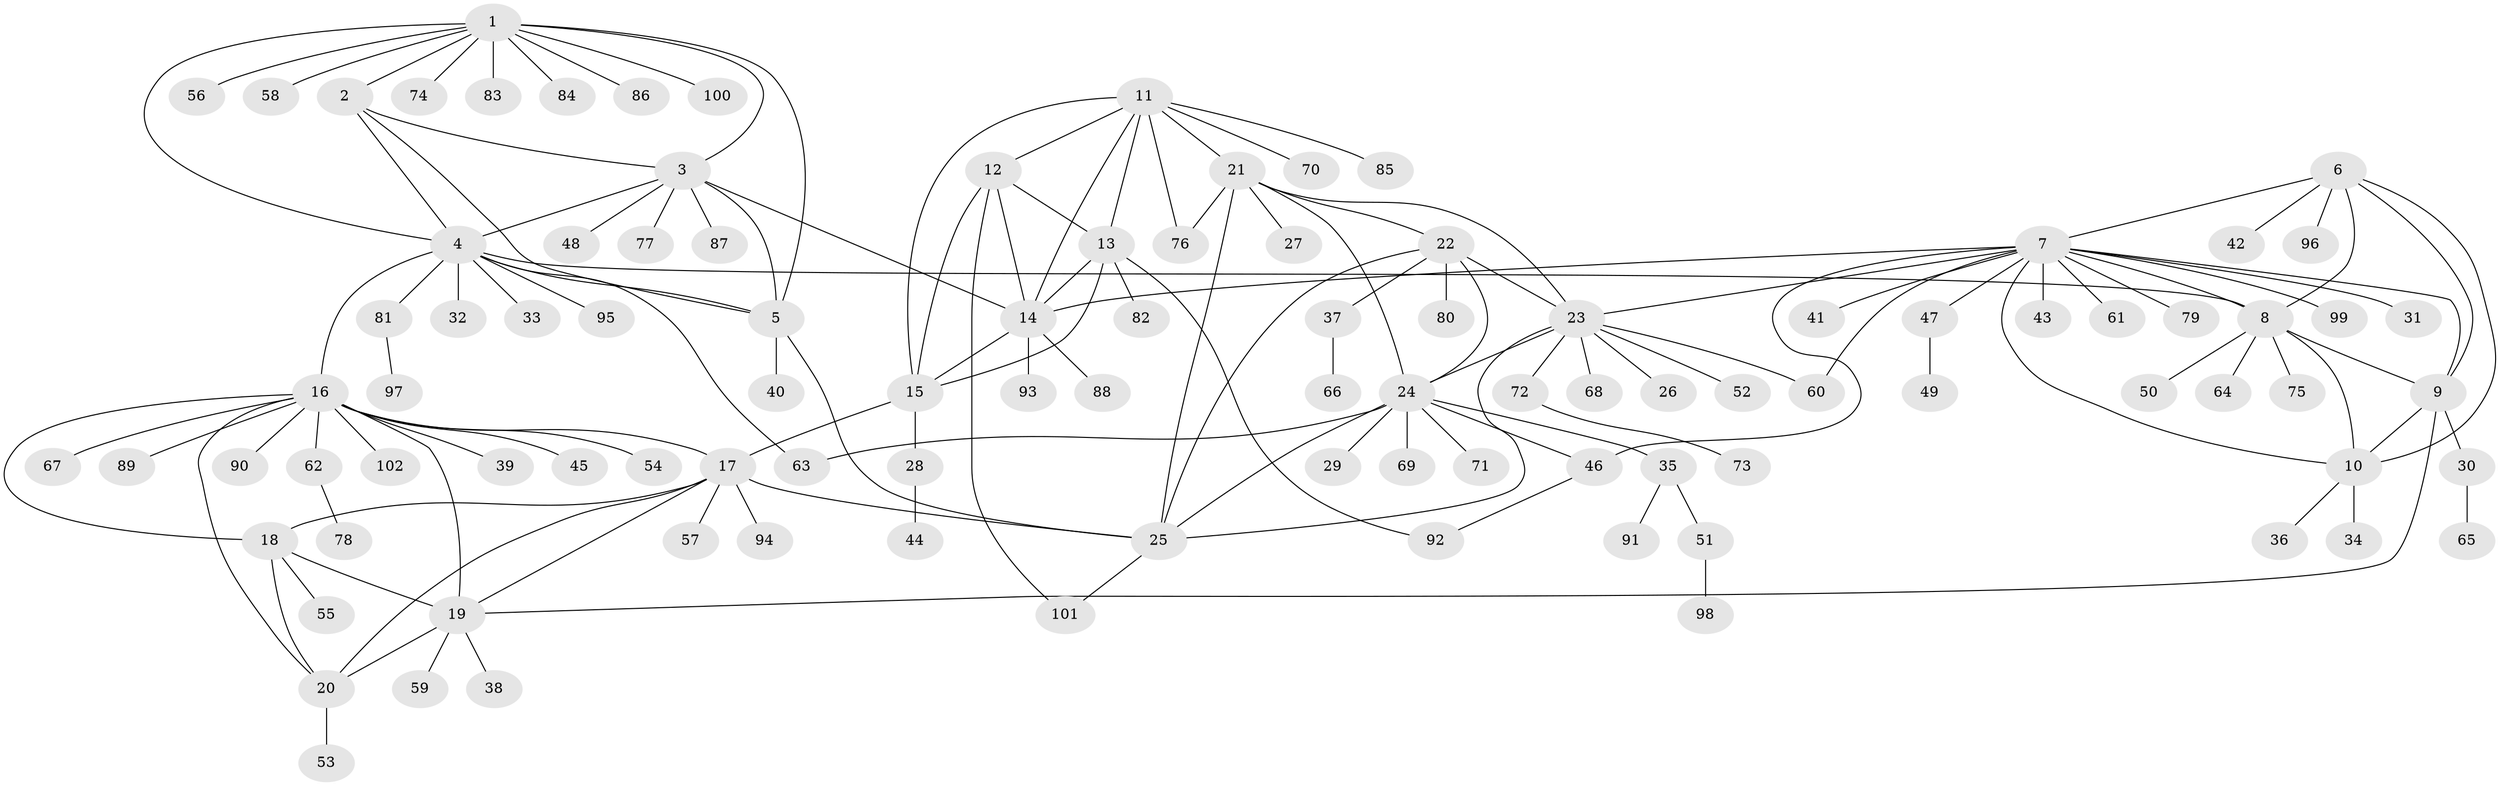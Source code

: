 // coarse degree distribution, {9: 0.06578947368421052, 7: 0.013157894736842105, 10: 0.02631578947368421, 4: 0.02631578947368421, 12: 0.013157894736842105, 5: 0.02631578947368421, 8: 0.013157894736842105, 13: 0.013157894736842105, 6: 0.02631578947368421, 3: 0.039473684210526314, 1: 0.7105263157894737, 2: 0.02631578947368421}
// Generated by graph-tools (version 1.1) at 2025/52/02/27/25 19:52:15]
// undirected, 102 vertices, 143 edges
graph export_dot {
graph [start="1"]
  node [color=gray90,style=filled];
  1;
  2;
  3;
  4;
  5;
  6;
  7;
  8;
  9;
  10;
  11;
  12;
  13;
  14;
  15;
  16;
  17;
  18;
  19;
  20;
  21;
  22;
  23;
  24;
  25;
  26;
  27;
  28;
  29;
  30;
  31;
  32;
  33;
  34;
  35;
  36;
  37;
  38;
  39;
  40;
  41;
  42;
  43;
  44;
  45;
  46;
  47;
  48;
  49;
  50;
  51;
  52;
  53;
  54;
  55;
  56;
  57;
  58;
  59;
  60;
  61;
  62;
  63;
  64;
  65;
  66;
  67;
  68;
  69;
  70;
  71;
  72;
  73;
  74;
  75;
  76;
  77;
  78;
  79;
  80;
  81;
  82;
  83;
  84;
  85;
  86;
  87;
  88;
  89;
  90;
  91;
  92;
  93;
  94;
  95;
  96;
  97;
  98;
  99;
  100;
  101;
  102;
  1 -- 2;
  1 -- 3;
  1 -- 4;
  1 -- 5;
  1 -- 56;
  1 -- 58;
  1 -- 74;
  1 -- 83;
  1 -- 84;
  1 -- 86;
  1 -- 100;
  2 -- 3;
  2 -- 4;
  2 -- 5;
  3 -- 4;
  3 -- 5;
  3 -- 14;
  3 -- 48;
  3 -- 77;
  3 -- 87;
  4 -- 5;
  4 -- 8;
  4 -- 16;
  4 -- 32;
  4 -- 33;
  4 -- 63;
  4 -- 81;
  4 -- 95;
  5 -- 25;
  5 -- 40;
  6 -- 7;
  6 -- 8;
  6 -- 9;
  6 -- 10;
  6 -- 42;
  6 -- 96;
  7 -- 8;
  7 -- 9;
  7 -- 10;
  7 -- 14;
  7 -- 23;
  7 -- 31;
  7 -- 41;
  7 -- 43;
  7 -- 46;
  7 -- 47;
  7 -- 60;
  7 -- 61;
  7 -- 79;
  7 -- 99;
  8 -- 9;
  8 -- 10;
  8 -- 50;
  8 -- 64;
  8 -- 75;
  9 -- 10;
  9 -- 19;
  9 -- 30;
  10 -- 34;
  10 -- 36;
  11 -- 12;
  11 -- 13;
  11 -- 14;
  11 -- 15;
  11 -- 21;
  11 -- 70;
  11 -- 76;
  11 -- 85;
  12 -- 13;
  12 -- 14;
  12 -- 15;
  12 -- 101;
  13 -- 14;
  13 -- 15;
  13 -- 82;
  13 -- 92;
  14 -- 15;
  14 -- 88;
  14 -- 93;
  15 -- 17;
  15 -- 28;
  16 -- 17;
  16 -- 18;
  16 -- 19;
  16 -- 20;
  16 -- 39;
  16 -- 45;
  16 -- 54;
  16 -- 62;
  16 -- 67;
  16 -- 89;
  16 -- 90;
  16 -- 102;
  17 -- 18;
  17 -- 19;
  17 -- 20;
  17 -- 25;
  17 -- 57;
  17 -- 94;
  18 -- 19;
  18 -- 20;
  18 -- 55;
  19 -- 20;
  19 -- 38;
  19 -- 59;
  20 -- 53;
  21 -- 22;
  21 -- 23;
  21 -- 24;
  21 -- 25;
  21 -- 27;
  21 -- 76;
  22 -- 23;
  22 -- 24;
  22 -- 25;
  22 -- 37;
  22 -- 80;
  23 -- 24;
  23 -- 25;
  23 -- 26;
  23 -- 52;
  23 -- 60;
  23 -- 68;
  23 -- 72;
  24 -- 25;
  24 -- 29;
  24 -- 35;
  24 -- 46;
  24 -- 63;
  24 -- 69;
  24 -- 71;
  25 -- 101;
  28 -- 44;
  30 -- 65;
  35 -- 51;
  35 -- 91;
  37 -- 66;
  46 -- 92;
  47 -- 49;
  51 -- 98;
  62 -- 78;
  72 -- 73;
  81 -- 97;
}
